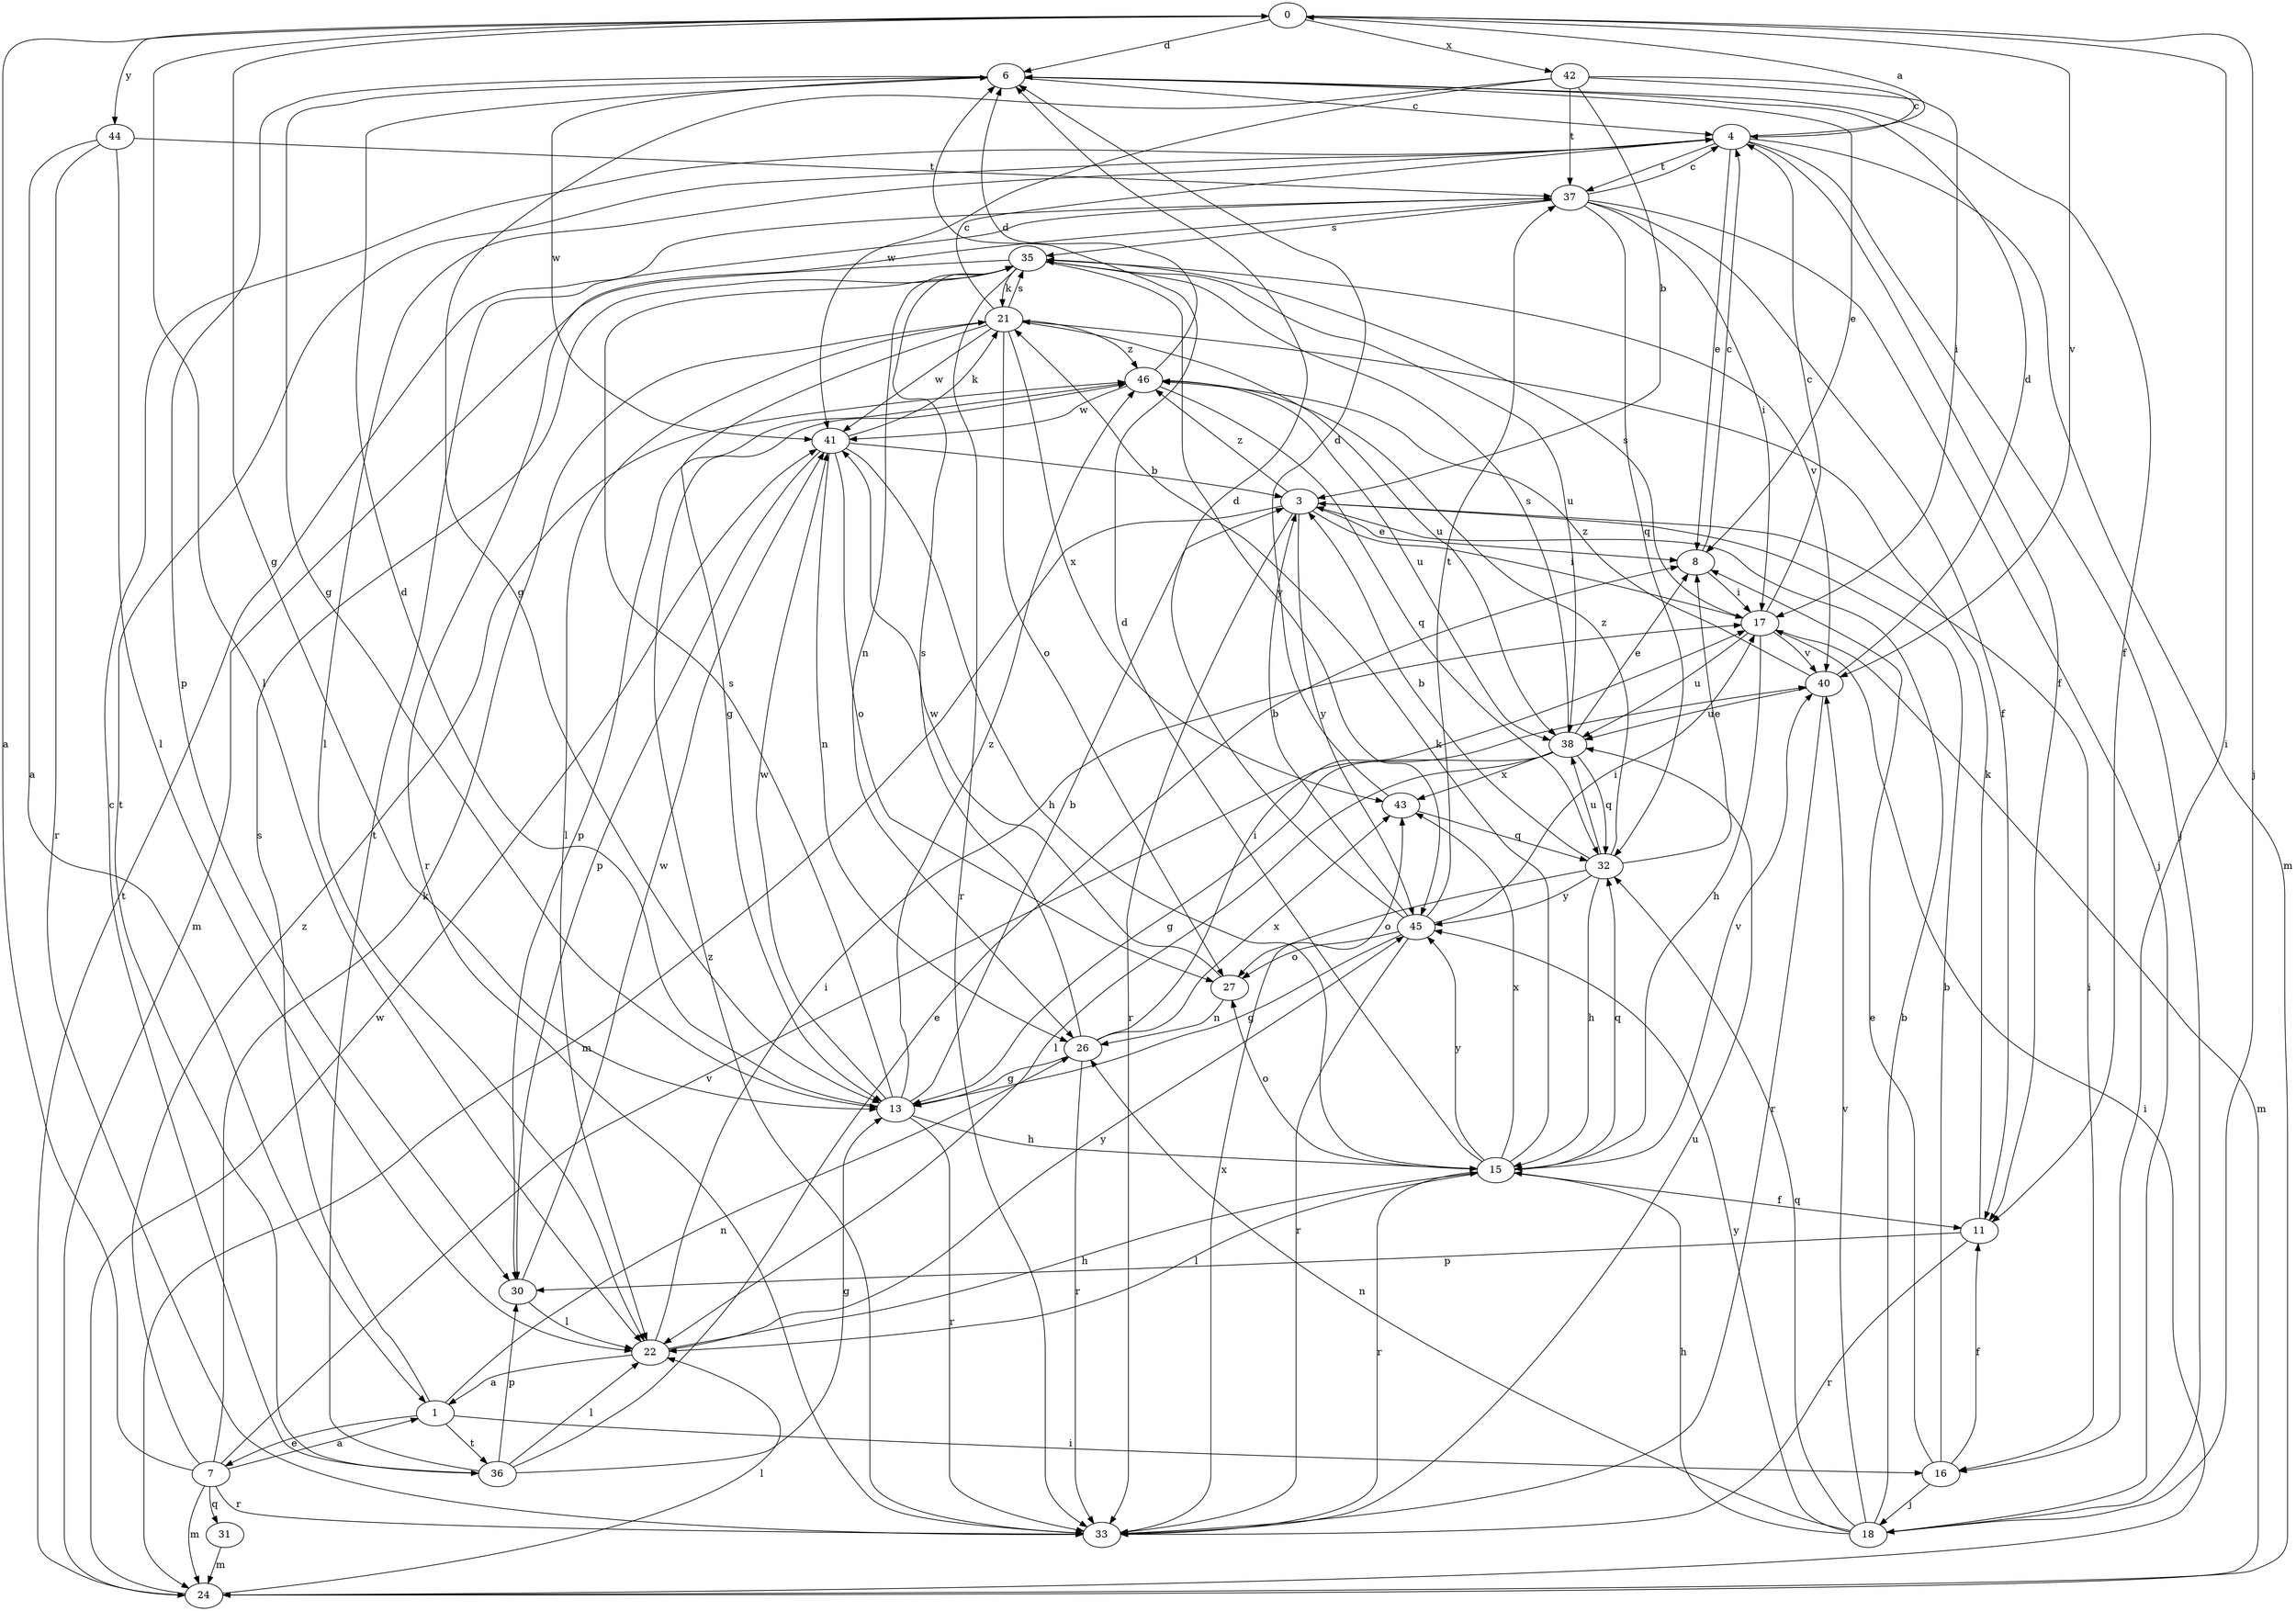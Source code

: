 strict digraph  {
0;
1;
3;
4;
6;
7;
8;
11;
13;
15;
16;
17;
18;
21;
22;
24;
26;
27;
30;
31;
32;
33;
35;
36;
37;
38;
40;
41;
42;
43;
44;
45;
46;
0 -> 6  [label=d];
0 -> 13  [label=g];
0 -> 16  [label=i];
0 -> 18  [label=j];
0 -> 22  [label=l];
0 -> 40  [label=v];
0 -> 42  [label=x];
0 -> 44  [label=y];
1 -> 7  [label=e];
1 -> 16  [label=i];
1 -> 26  [label=n];
1 -> 35  [label=s];
1 -> 36  [label=t];
3 -> 8  [label=e];
3 -> 16  [label=i];
3 -> 17  [label=i];
3 -> 24  [label=m];
3 -> 33  [label=r];
3 -> 45  [label=y];
3 -> 46  [label=z];
4 -> 0  [label=a];
4 -> 8  [label=e];
4 -> 11  [label=f];
4 -> 18  [label=j];
4 -> 22  [label=l];
4 -> 24  [label=m];
4 -> 36  [label=t];
4 -> 37  [label=t];
6 -> 4  [label=c];
6 -> 8  [label=e];
6 -> 11  [label=f];
6 -> 13  [label=g];
6 -> 30  [label=p];
6 -> 41  [label=w];
7 -> 0  [label=a];
7 -> 1  [label=a];
7 -> 21  [label=k];
7 -> 24  [label=m];
7 -> 31  [label=q];
7 -> 33  [label=r];
7 -> 40  [label=v];
7 -> 46  [label=z];
8 -> 4  [label=c];
8 -> 17  [label=i];
11 -> 21  [label=k];
11 -> 30  [label=p];
11 -> 33  [label=r];
13 -> 3  [label=b];
13 -> 6  [label=d];
13 -> 15  [label=h];
13 -> 33  [label=r];
13 -> 35  [label=s];
13 -> 41  [label=w];
13 -> 46  [label=z];
15 -> 6  [label=d];
15 -> 11  [label=f];
15 -> 21  [label=k];
15 -> 22  [label=l];
15 -> 27  [label=o];
15 -> 32  [label=q];
15 -> 33  [label=r];
15 -> 40  [label=v];
15 -> 43  [label=x];
15 -> 45  [label=y];
16 -> 3  [label=b];
16 -> 8  [label=e];
16 -> 11  [label=f];
16 -> 18  [label=j];
17 -> 4  [label=c];
17 -> 15  [label=h];
17 -> 24  [label=m];
17 -> 35  [label=s];
17 -> 38  [label=u];
17 -> 40  [label=v];
18 -> 3  [label=b];
18 -> 15  [label=h];
18 -> 26  [label=n];
18 -> 32  [label=q];
18 -> 40  [label=v];
18 -> 45  [label=y];
21 -> 4  [label=c];
21 -> 13  [label=g];
21 -> 22  [label=l];
21 -> 27  [label=o];
21 -> 35  [label=s];
21 -> 38  [label=u];
21 -> 41  [label=w];
21 -> 43  [label=x];
21 -> 46  [label=z];
22 -> 1  [label=a];
22 -> 15  [label=h];
22 -> 17  [label=i];
22 -> 45  [label=y];
24 -> 17  [label=i];
24 -> 22  [label=l];
24 -> 37  [label=t];
24 -> 41  [label=w];
26 -> 13  [label=g];
26 -> 17  [label=i];
26 -> 33  [label=r];
26 -> 35  [label=s];
26 -> 43  [label=x];
27 -> 26  [label=n];
27 -> 41  [label=w];
30 -> 22  [label=l];
30 -> 41  [label=w];
31 -> 24  [label=m];
32 -> 3  [label=b];
32 -> 8  [label=e];
32 -> 15  [label=h];
32 -> 27  [label=o];
32 -> 38  [label=u];
32 -> 45  [label=y];
32 -> 46  [label=z];
33 -> 38  [label=u];
33 -> 43  [label=x];
33 -> 46  [label=z];
35 -> 21  [label=k];
35 -> 24  [label=m];
35 -> 26  [label=n];
35 -> 33  [label=r];
35 -> 38  [label=u];
35 -> 40  [label=v];
35 -> 45  [label=y];
36 -> 4  [label=c];
36 -> 8  [label=e];
36 -> 13  [label=g];
36 -> 22  [label=l];
36 -> 30  [label=p];
36 -> 37  [label=t];
37 -> 4  [label=c];
37 -> 11  [label=f];
37 -> 17  [label=i];
37 -> 18  [label=j];
37 -> 32  [label=q];
37 -> 33  [label=r];
37 -> 35  [label=s];
38 -> 8  [label=e];
38 -> 13  [label=g];
38 -> 22  [label=l];
38 -> 32  [label=q];
38 -> 35  [label=s];
38 -> 43  [label=x];
40 -> 6  [label=d];
40 -> 33  [label=r];
40 -> 38  [label=u];
40 -> 46  [label=z];
41 -> 3  [label=b];
41 -> 15  [label=h];
41 -> 21  [label=k];
41 -> 26  [label=n];
41 -> 27  [label=o];
41 -> 30  [label=p];
42 -> 3  [label=b];
42 -> 4  [label=c];
42 -> 13  [label=g];
42 -> 17  [label=i];
42 -> 37  [label=t];
42 -> 41  [label=w];
43 -> 6  [label=d];
43 -> 32  [label=q];
44 -> 1  [label=a];
44 -> 22  [label=l];
44 -> 33  [label=r];
44 -> 37  [label=t];
45 -> 3  [label=b];
45 -> 6  [label=d];
45 -> 13  [label=g];
45 -> 17  [label=i];
45 -> 27  [label=o];
45 -> 33  [label=r];
45 -> 37  [label=t];
46 -> 6  [label=d];
46 -> 30  [label=p];
46 -> 32  [label=q];
46 -> 38  [label=u];
46 -> 41  [label=w];
}
